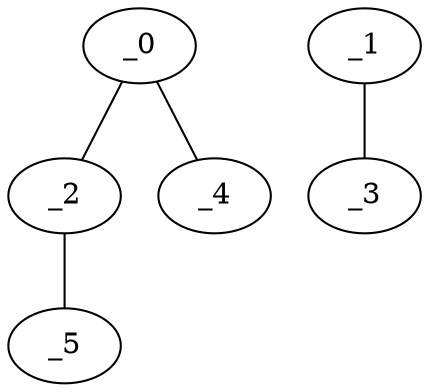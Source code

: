graph XP1_0100 {
	_0	 [x="2.5",
		y="2.99"];
	_2	 [x="0.51",
		y="0.49"];
	_0 -- _2;
	_4	 [x="2.66215",
		y="2.39514"];
	_0 -- _4;
	_1	 [x="0.531394",
		y="3.07195"];
	_3	 [x="2.48204",
		y="0.373445"];
	_1 -- _3;
	_5	 [x="0.149261",
		y="0.611246"];
	_2 -- _5;
}
